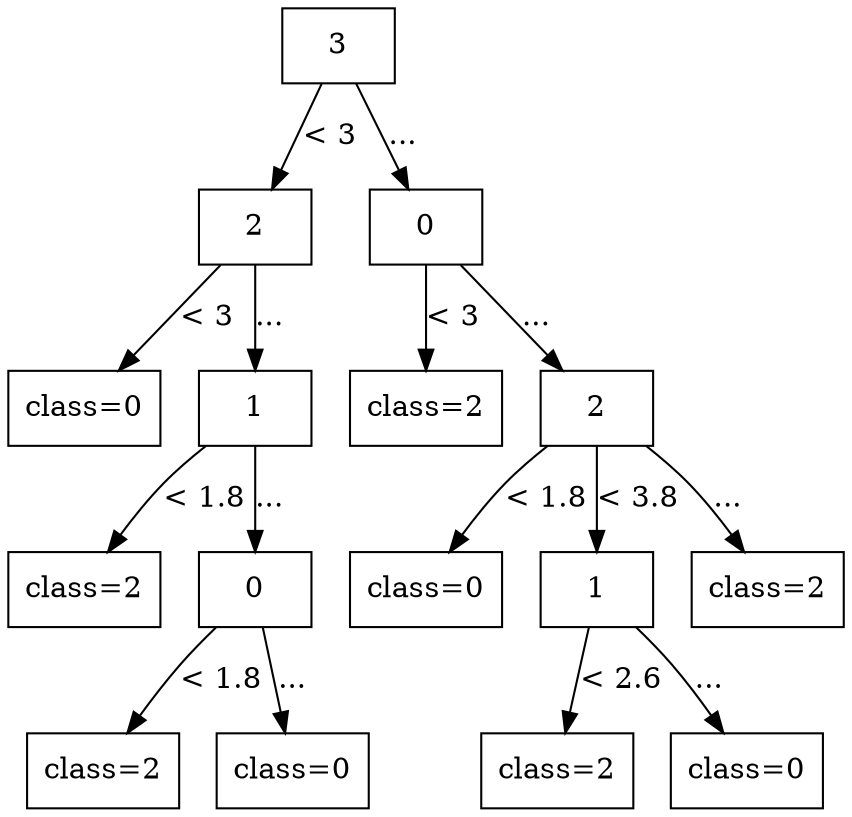 digraph G {
node [shape=box];

0 [label="3"];

1 [label="2"];
8 [label="0"];

0 -> 1 [label="< 3"];
0 -> 8 [label="..."];

2 [label="class=0"];
3 [label="1"];
9 [label="class=2"];
10 [label="2"];

1 -> 2 [label="< 3"];
1 -> 3 [label="..."];
8 -> 9 [label="< 3"];
8 -> 10 [label="..."];

4 [label="class=2"];
5 [label="0"];
11 [label="class=0"];
12 [label="1"];
15 [label="class=2"];

3 -> 4 [label="< 1.8"];
3 -> 5 [label="..."];
10 -> 11 [label="< 1.8"];
10 -> 12 [label="< 3.8"];
10 -> 15 [label="..."];

6 [label="class=2"];
7 [label="class=0"];
13 [label="class=2"];
14 [label="class=0"];

5 -> 6 [label="< 1.8"];
5 -> 7 [label="..."];
12 -> 13 [label="< 2.6"];
12 -> 14 [label="..."];

}